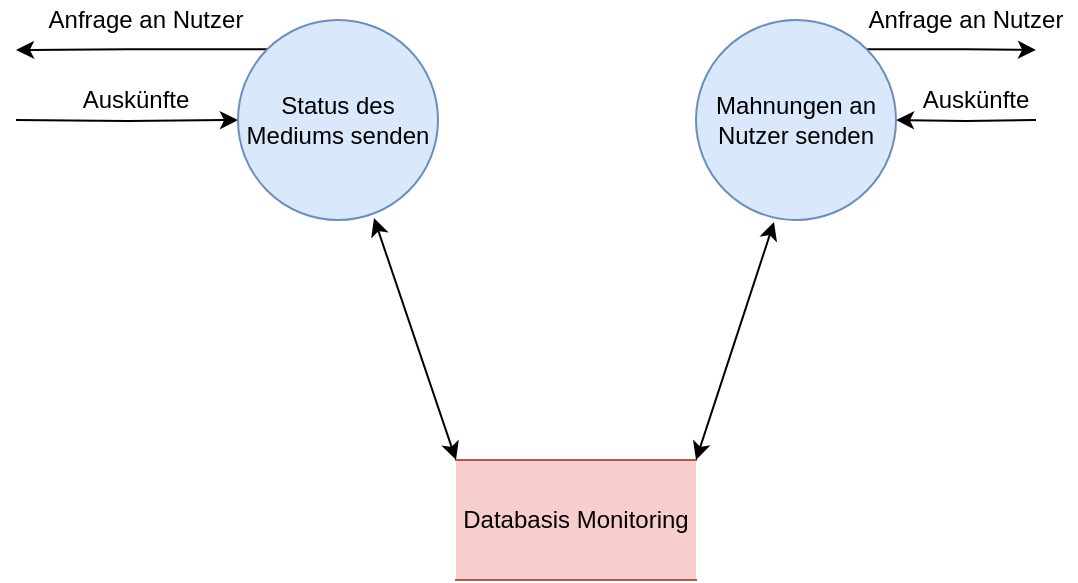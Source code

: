 <mxfile version="12.3.3" type="device" pages="1"><diagram id="_T-B0_ALAFtor9EbS4BB" name="Page-1"><mxGraphModel dx="801" dy="386" grid="1" gridSize="10" guides="1" tooltips="1" connect="1" arrows="1" fold="1" page="1" pageScale="1" pageWidth="827" pageHeight="1169" math="0" shadow="0"><root><mxCell id="0"/><mxCell id="1" parent="0"/><mxCell id="kdUVtCfL9er1PK0-Dm0c-1" style="edgeStyle=orthogonalEdgeStyle;rounded=0;orthogonalLoop=1;jettySize=auto;html=1;exitX=0;exitY=0;exitDx=0;exitDy=0;fontSize=12;" edge="1" parent="1" source="y0TxbHuufMpwKnhyG4MW-1"><mxGeometry relative="1" as="geometry"><mxPoint x="130" y="85" as="targetPoint"/></mxGeometry></mxCell><mxCell id="kdUVtCfL9er1PK0-Dm0c-2" style="edgeStyle=orthogonalEdgeStyle;rounded=0;orthogonalLoop=1;jettySize=auto;html=1;exitX=0;exitY=0.5;exitDx=0;exitDy=0;fontSize=12;entryX=0;entryY=0.5;entryDx=0;entryDy=0;" edge="1" parent="1" target="y0TxbHuufMpwKnhyG4MW-1"><mxGeometry relative="1" as="geometry"><mxPoint x="130" y="120" as="sourcePoint"/></mxGeometry></mxCell><mxCell id="y0TxbHuufMpwKnhyG4MW-1" value="Status des Mediums senden" style="ellipse;whiteSpace=wrap;html=1;aspect=fixed;fontSize=12;fillColor=#dae8fc;strokeColor=#6c8ebf;" parent="1" vertex="1"><mxGeometry x="241" y="70" width="100" height="100" as="geometry"/></mxCell><mxCell id="kdUVtCfL9er1PK0-Dm0c-11" style="edgeStyle=orthogonalEdgeStyle;rounded=0;orthogonalLoop=1;jettySize=auto;html=1;exitX=1;exitY=0;exitDx=0;exitDy=0;fontSize=12;" edge="1" parent="1" source="y0TxbHuufMpwKnhyG4MW-2"><mxGeometry relative="1" as="geometry"><mxPoint x="640" y="85" as="targetPoint"/></mxGeometry></mxCell><mxCell id="kdUVtCfL9er1PK0-Dm0c-12" style="edgeStyle=orthogonalEdgeStyle;rounded=0;orthogonalLoop=1;jettySize=auto;html=1;exitX=1;exitY=0.5;exitDx=0;exitDy=0;fontSize=12;entryX=1;entryY=0.5;entryDx=0;entryDy=0;" edge="1" parent="1" target="y0TxbHuufMpwKnhyG4MW-2"><mxGeometry relative="1" as="geometry"><mxPoint x="640" y="120" as="sourcePoint"/></mxGeometry></mxCell><mxCell id="y0TxbHuufMpwKnhyG4MW-2" value="Mahnungen an Nutzer senden" style="ellipse;whiteSpace=wrap;html=1;aspect=fixed;fontSize=12;fillColor=#dae8fc;strokeColor=#6c8ebf;" parent="1" vertex="1"><mxGeometry x="470" y="70" width="100" height="100" as="geometry"/></mxCell><mxCell id="y0TxbHuufMpwKnhyG4MW-7" value="Anfrage an Nutzer" style="text;html=1;strokeColor=none;fillColor=none;align=center;verticalAlign=middle;whiteSpace=wrap;rounded=0;fontSize=12;" parent="1" vertex="1"><mxGeometry x="140" y="60" width="110" height="20" as="geometry"/></mxCell><mxCell id="y0TxbHuufMpwKnhyG4MW-12" value="Auskünfte" style="text;html=1;strokeColor=none;fillColor=none;align=center;verticalAlign=middle;whiteSpace=wrap;rounded=0;fontSize=12;" parent="1" vertex="1"><mxGeometry x="170" y="100" width="40" height="20" as="geometry"/></mxCell><mxCell id="y0TxbHuufMpwKnhyG4MW-16" value="Anfrage an Nutzer" style="text;html=1;strokeColor=none;fillColor=none;align=center;verticalAlign=middle;whiteSpace=wrap;rounded=0;fontSize=12;" parent="1" vertex="1"><mxGeometry x="550" y="60" width="110" height="20" as="geometry"/></mxCell><mxCell id="y0TxbHuufMpwKnhyG4MW-17" value="Auskünfte&lt;br style=&quot;font-size: 12px;&quot;&gt;" style="text;html=1;strokeColor=none;fillColor=none;align=center;verticalAlign=middle;whiteSpace=wrap;rounded=0;fontSize=12;" parent="1" vertex="1"><mxGeometry x="590" y="100" width="40" height="20" as="geometry"/></mxCell><mxCell id="y0TxbHuufMpwKnhyG4MW-20" value="Databasis Monitoring" style="shape=partialRectangle;whiteSpace=wrap;html=1;left=0;right=0;fillColor=#f8cecc;fontSize=12;strokeColor=#b85450;" parent="1" vertex="1"><mxGeometry x="350" y="290" width="120" height="60" as="geometry"/></mxCell><mxCell id="y0TxbHuufMpwKnhyG4MW-21" value="" style="endArrow=classic;startArrow=classic;html=1;exitX=1;exitY=0;exitDx=0;exitDy=0;fontSize=12;entryX=0.39;entryY=1.01;entryDx=0;entryDy=0;entryPerimeter=0;" parent="1" source="y0TxbHuufMpwKnhyG4MW-20" edge="1" target="y0TxbHuufMpwKnhyG4MW-2"><mxGeometry width="50" height="50" relative="1" as="geometry"><mxPoint x="460" y="190" as="sourcePoint"/><mxPoint x="510" y="140" as="targetPoint"/></mxGeometry></mxCell><mxCell id="y0TxbHuufMpwKnhyG4MW-22" value="" style="endArrow=classic;startArrow=classic;html=1;exitX=0;exitY=0;exitDx=0;exitDy=0;entryX=0.68;entryY=0.99;entryDx=0;entryDy=0;fontSize=12;entryPerimeter=0;" parent="1" source="y0TxbHuufMpwKnhyG4MW-20" target="y0TxbHuufMpwKnhyG4MW-1" edge="1"><mxGeometry width="50" height="50" relative="1" as="geometry"><mxPoint x="130" y="300" as="sourcePoint"/><mxPoint x="180" y="250" as="targetPoint"/></mxGeometry></mxCell></root></mxGraphModel></diagram></mxfile>
